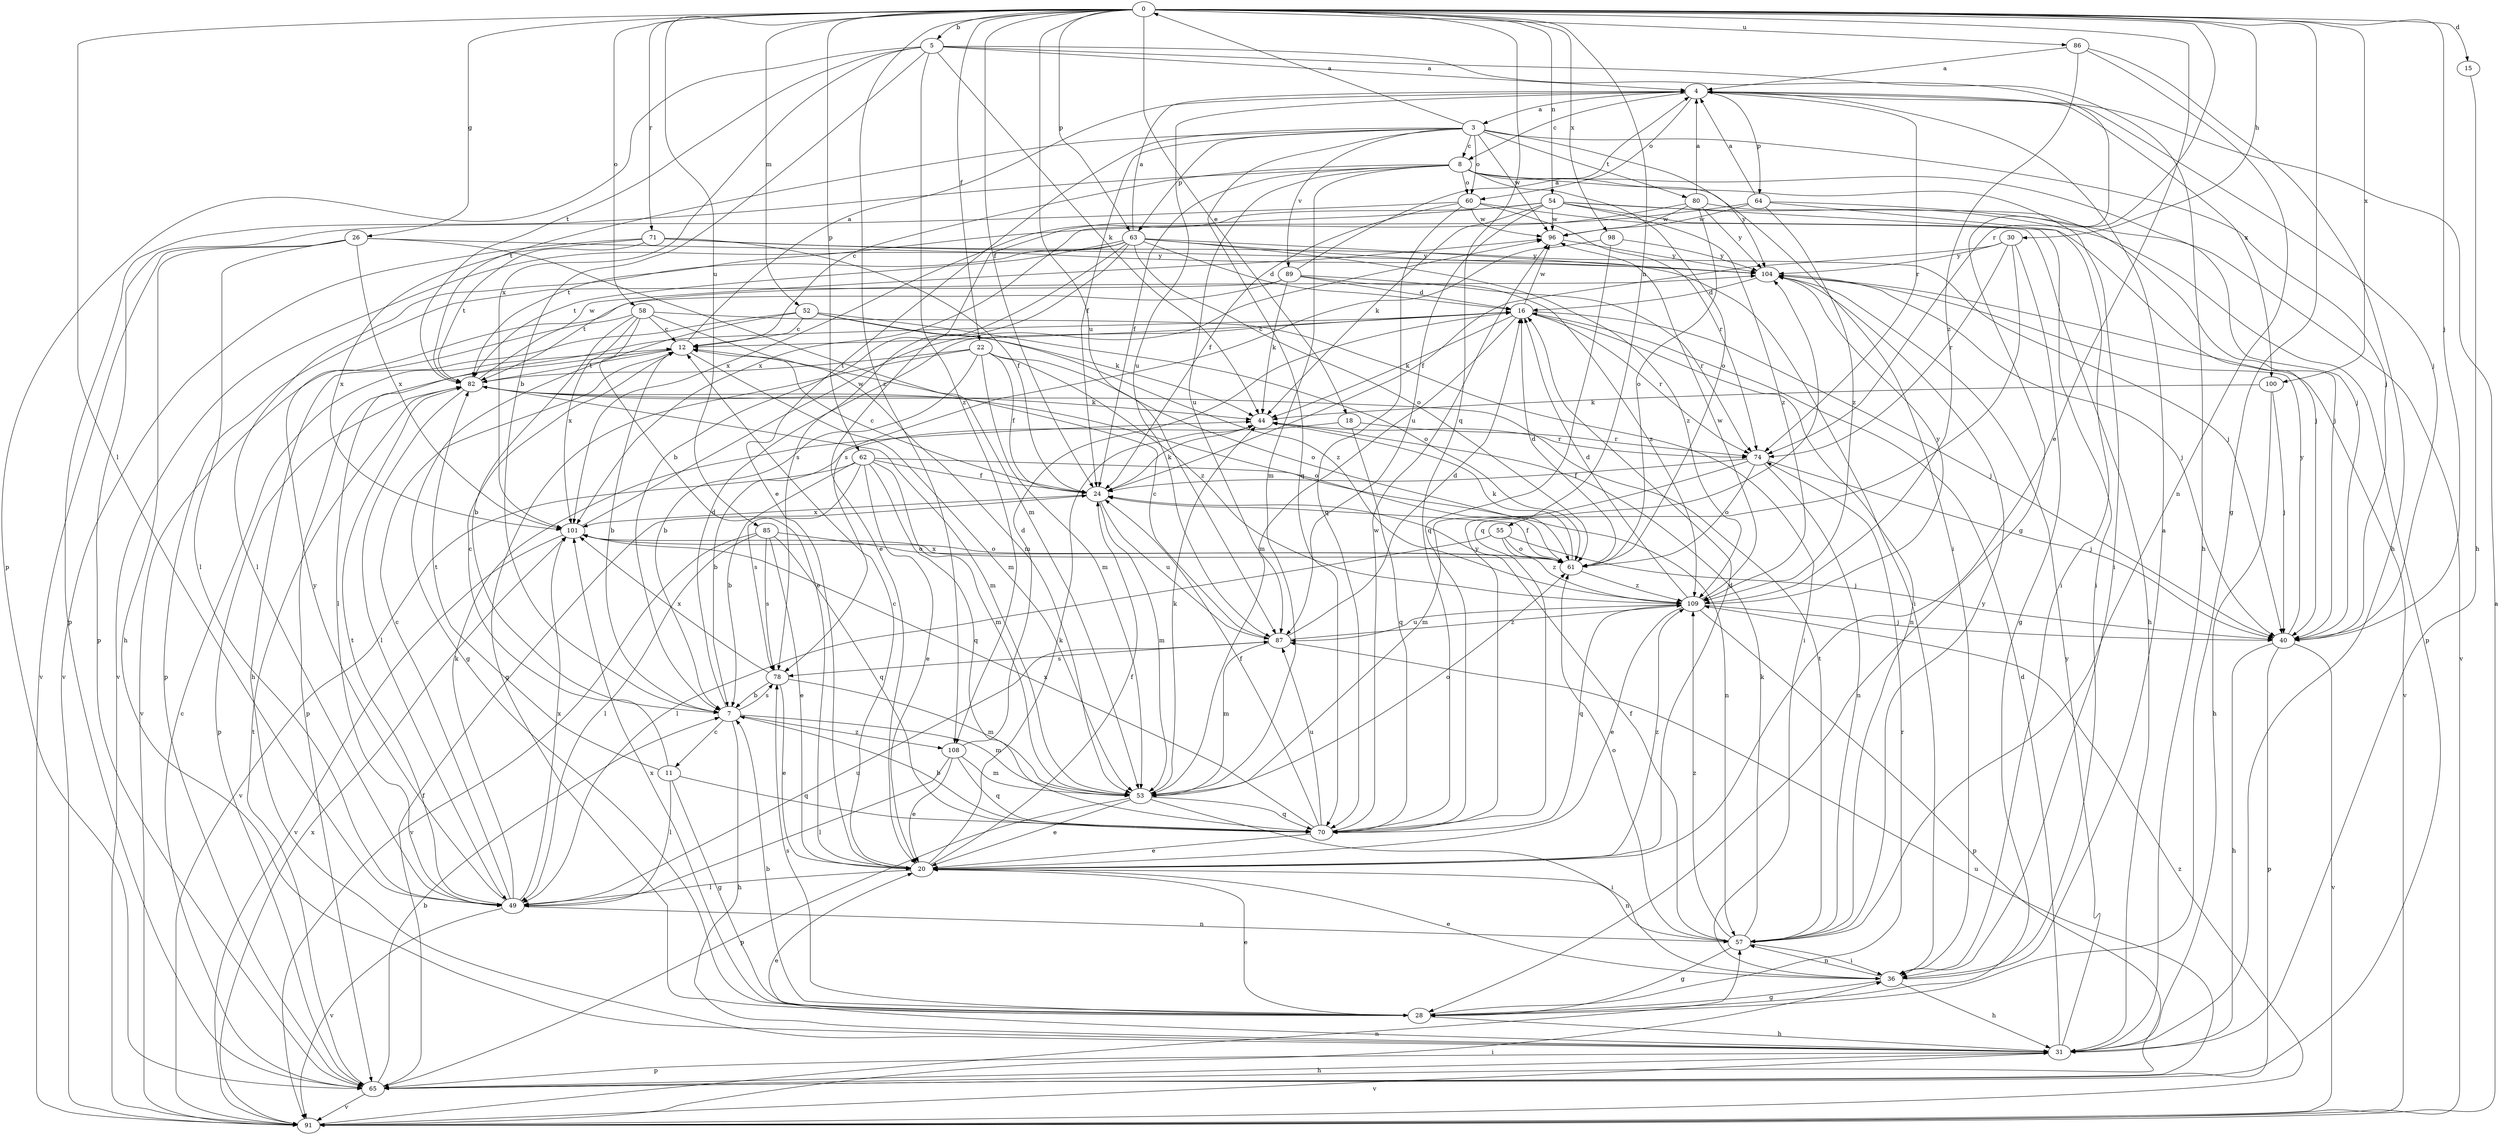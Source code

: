 strict digraph  {
0;
3;
4;
5;
7;
8;
11;
12;
15;
16;
18;
20;
22;
24;
26;
28;
30;
31;
36;
40;
44;
49;
52;
53;
54;
55;
57;
58;
60;
61;
62;
63;
64;
65;
70;
71;
74;
78;
80;
82;
85;
86;
87;
89;
91;
96;
98;
100;
101;
104;
108;
109;
0 -> 5  [label=b];
0 -> 15  [label=d];
0 -> 18  [label=e];
0 -> 20  [label=e];
0 -> 22  [label=f];
0 -> 24  [label=f];
0 -> 26  [label=g];
0 -> 28  [label=g];
0 -> 30  [label=h];
0 -> 40  [label=j];
0 -> 49  [label=l];
0 -> 52  [label=m];
0 -> 54  [label=n];
0 -> 55  [label=n];
0 -> 58  [label=o];
0 -> 62  [label=p];
0 -> 63  [label=p];
0 -> 70  [label=q];
0 -> 71  [label=r];
0 -> 74  [label=r];
0 -> 85  [label=u];
0 -> 86  [label=u];
0 -> 87  [label=u];
0 -> 98  [label=x];
0 -> 100  [label=x];
0 -> 108  [label=z];
3 -> 0  [label=a];
3 -> 8  [label=c];
3 -> 20  [label=e];
3 -> 24  [label=f];
3 -> 36  [label=i];
3 -> 40  [label=j];
3 -> 60  [label=o];
3 -> 63  [label=p];
3 -> 70  [label=q];
3 -> 80  [label=t];
3 -> 82  [label=t];
3 -> 89  [label=v];
3 -> 96  [label=w];
4 -> 3  [label=a];
4 -> 8  [label=c];
4 -> 40  [label=j];
4 -> 60  [label=o];
4 -> 64  [label=p];
4 -> 74  [label=r];
4 -> 87  [label=u];
4 -> 100  [label=x];
5 -> 4  [label=a];
5 -> 7  [label=b];
5 -> 28  [label=g];
5 -> 31  [label=h];
5 -> 44  [label=k];
5 -> 65  [label=p];
5 -> 82  [label=t];
5 -> 101  [label=x];
5 -> 108  [label=z];
7 -> 11  [label=c];
7 -> 16  [label=d];
7 -> 31  [label=h];
7 -> 53  [label=m];
7 -> 78  [label=s];
7 -> 108  [label=z];
8 -> 12  [label=c];
8 -> 24  [label=f];
8 -> 36  [label=i];
8 -> 40  [label=j];
8 -> 53  [label=m];
8 -> 60  [label=o];
8 -> 61  [label=o];
8 -> 65  [label=p];
8 -> 87  [label=u];
8 -> 104  [label=y];
11 -> 12  [label=c];
11 -> 28  [label=g];
11 -> 49  [label=l];
11 -> 70  [label=q];
11 -> 82  [label=t];
12 -> 4  [label=a];
12 -> 7  [label=b];
12 -> 53  [label=m];
12 -> 65  [label=p];
12 -> 82  [label=t];
15 -> 31  [label=h];
16 -> 12  [label=c];
16 -> 40  [label=j];
16 -> 44  [label=k];
16 -> 49  [label=l];
16 -> 53  [label=m];
16 -> 57  [label=n];
16 -> 74  [label=r];
16 -> 96  [label=w];
18 -> 7  [label=b];
18 -> 70  [label=q];
18 -> 74  [label=r];
20 -> 12  [label=c];
20 -> 16  [label=d];
20 -> 24  [label=f];
20 -> 44  [label=k];
20 -> 49  [label=l];
20 -> 57  [label=n];
20 -> 109  [label=z];
22 -> 7  [label=b];
22 -> 24  [label=f];
22 -> 28  [label=g];
22 -> 53  [label=m];
22 -> 61  [label=o];
22 -> 82  [label=t];
22 -> 109  [label=z];
24 -> 12  [label=c];
24 -> 44  [label=k];
24 -> 53  [label=m];
24 -> 87  [label=u];
24 -> 101  [label=x];
26 -> 31  [label=h];
26 -> 49  [label=l];
26 -> 53  [label=m];
26 -> 91  [label=v];
26 -> 101  [label=x];
26 -> 104  [label=y];
28 -> 7  [label=b];
28 -> 20  [label=e];
28 -> 31  [label=h];
28 -> 74  [label=r];
28 -> 78  [label=s];
28 -> 101  [label=x];
30 -> 24  [label=f];
30 -> 28  [label=g];
30 -> 70  [label=q];
30 -> 74  [label=r];
30 -> 104  [label=y];
31 -> 16  [label=d];
31 -> 20  [label=e];
31 -> 65  [label=p];
31 -> 91  [label=v];
31 -> 104  [label=y];
36 -> 4  [label=a];
36 -> 20  [label=e];
36 -> 28  [label=g];
36 -> 31  [label=h];
36 -> 57  [label=n];
40 -> 31  [label=h];
40 -> 65  [label=p];
40 -> 91  [label=v];
40 -> 104  [label=y];
44 -> 74  [label=r];
49 -> 12  [label=c];
49 -> 44  [label=k];
49 -> 57  [label=n];
49 -> 82  [label=t];
49 -> 87  [label=u];
49 -> 91  [label=v];
49 -> 101  [label=x];
49 -> 104  [label=y];
52 -> 12  [label=c];
52 -> 28  [label=g];
52 -> 31  [label=h];
52 -> 44  [label=k];
52 -> 61  [label=o];
52 -> 109  [label=z];
53 -> 20  [label=e];
53 -> 36  [label=i];
53 -> 44  [label=k];
53 -> 61  [label=o];
53 -> 65  [label=p];
53 -> 70  [label=q];
54 -> 7  [label=b];
54 -> 36  [label=i];
54 -> 40  [label=j];
54 -> 44  [label=k];
54 -> 65  [label=p];
54 -> 87  [label=u];
54 -> 96  [label=w];
54 -> 101  [label=x];
54 -> 109  [label=z];
55 -> 40  [label=j];
55 -> 49  [label=l];
55 -> 61  [label=o];
55 -> 109  [label=z];
57 -> 24  [label=f];
57 -> 28  [label=g];
57 -> 36  [label=i];
57 -> 44  [label=k];
57 -> 61  [label=o];
57 -> 82  [label=t];
57 -> 104  [label=y];
57 -> 109  [label=z];
58 -> 7  [label=b];
58 -> 12  [label=c];
58 -> 20  [label=e];
58 -> 36  [label=i];
58 -> 53  [label=m];
58 -> 91  [label=v];
58 -> 101  [label=x];
60 -> 24  [label=f];
60 -> 31  [label=h];
60 -> 65  [label=p];
60 -> 70  [label=q];
60 -> 74  [label=r];
60 -> 96  [label=w];
61 -> 16  [label=d];
61 -> 24  [label=f];
61 -> 44  [label=k];
61 -> 101  [label=x];
61 -> 109  [label=z];
62 -> 7  [label=b];
62 -> 20  [label=e];
62 -> 24  [label=f];
62 -> 53  [label=m];
62 -> 57  [label=n];
62 -> 70  [label=q];
62 -> 78  [label=s];
62 -> 91  [label=v];
63 -> 4  [label=a];
63 -> 16  [label=d];
63 -> 20  [label=e];
63 -> 36  [label=i];
63 -> 49  [label=l];
63 -> 61  [label=o];
63 -> 78  [label=s];
63 -> 82  [label=t];
63 -> 91  [label=v];
63 -> 104  [label=y];
63 -> 109  [label=z];
64 -> 4  [label=a];
64 -> 36  [label=i];
64 -> 82  [label=t];
64 -> 91  [label=v];
64 -> 96  [label=w];
64 -> 109  [label=z];
65 -> 7  [label=b];
65 -> 12  [label=c];
65 -> 24  [label=f];
65 -> 31  [label=h];
65 -> 82  [label=t];
65 -> 87  [label=u];
65 -> 91  [label=v];
70 -> 7  [label=b];
70 -> 20  [label=e];
70 -> 24  [label=f];
70 -> 87  [label=u];
70 -> 96  [label=w];
70 -> 101  [label=x];
70 -> 104  [label=y];
71 -> 24  [label=f];
71 -> 40  [label=j];
71 -> 82  [label=t];
71 -> 91  [label=v];
71 -> 101  [label=x];
71 -> 104  [label=y];
74 -> 24  [label=f];
74 -> 40  [label=j];
74 -> 53  [label=m];
74 -> 57  [label=n];
74 -> 61  [label=o];
78 -> 7  [label=b];
78 -> 20  [label=e];
78 -> 53  [label=m];
78 -> 101  [label=x];
80 -> 4  [label=a];
80 -> 40  [label=j];
80 -> 61  [label=o];
80 -> 96  [label=w];
80 -> 101  [label=x];
80 -> 104  [label=y];
82 -> 44  [label=k];
82 -> 49  [label=l];
82 -> 53  [label=m];
82 -> 61  [label=o];
82 -> 65  [label=p];
82 -> 96  [label=w];
85 -> 20  [label=e];
85 -> 49  [label=l];
85 -> 61  [label=o];
85 -> 70  [label=q];
85 -> 78  [label=s];
85 -> 91  [label=v];
86 -> 4  [label=a];
86 -> 31  [label=h];
86 -> 57  [label=n];
86 -> 109  [label=z];
87 -> 12  [label=c];
87 -> 16  [label=d];
87 -> 53  [label=m];
87 -> 78  [label=s];
87 -> 109  [label=z];
89 -> 4  [label=a];
89 -> 16  [label=d];
89 -> 44  [label=k];
89 -> 65  [label=p];
89 -> 74  [label=r];
89 -> 82  [label=t];
89 -> 109  [label=z];
91 -> 4  [label=a];
91 -> 36  [label=i];
91 -> 57  [label=n];
91 -> 101  [label=x];
91 -> 109  [label=z];
96 -> 104  [label=y];
98 -> 70  [label=q];
98 -> 78  [label=s];
98 -> 104  [label=y];
100 -> 31  [label=h];
100 -> 40  [label=j];
100 -> 44  [label=k];
101 -> 61  [label=o];
101 -> 91  [label=v];
101 -> 96  [label=w];
104 -> 16  [label=d];
104 -> 40  [label=j];
104 -> 91  [label=v];
108 -> 16  [label=d];
108 -> 20  [label=e];
108 -> 49  [label=l];
108 -> 53  [label=m];
108 -> 70  [label=q];
109 -> 16  [label=d];
109 -> 20  [label=e];
109 -> 40  [label=j];
109 -> 65  [label=p];
109 -> 70  [label=q];
109 -> 87  [label=u];
109 -> 96  [label=w];
109 -> 104  [label=y];
}
